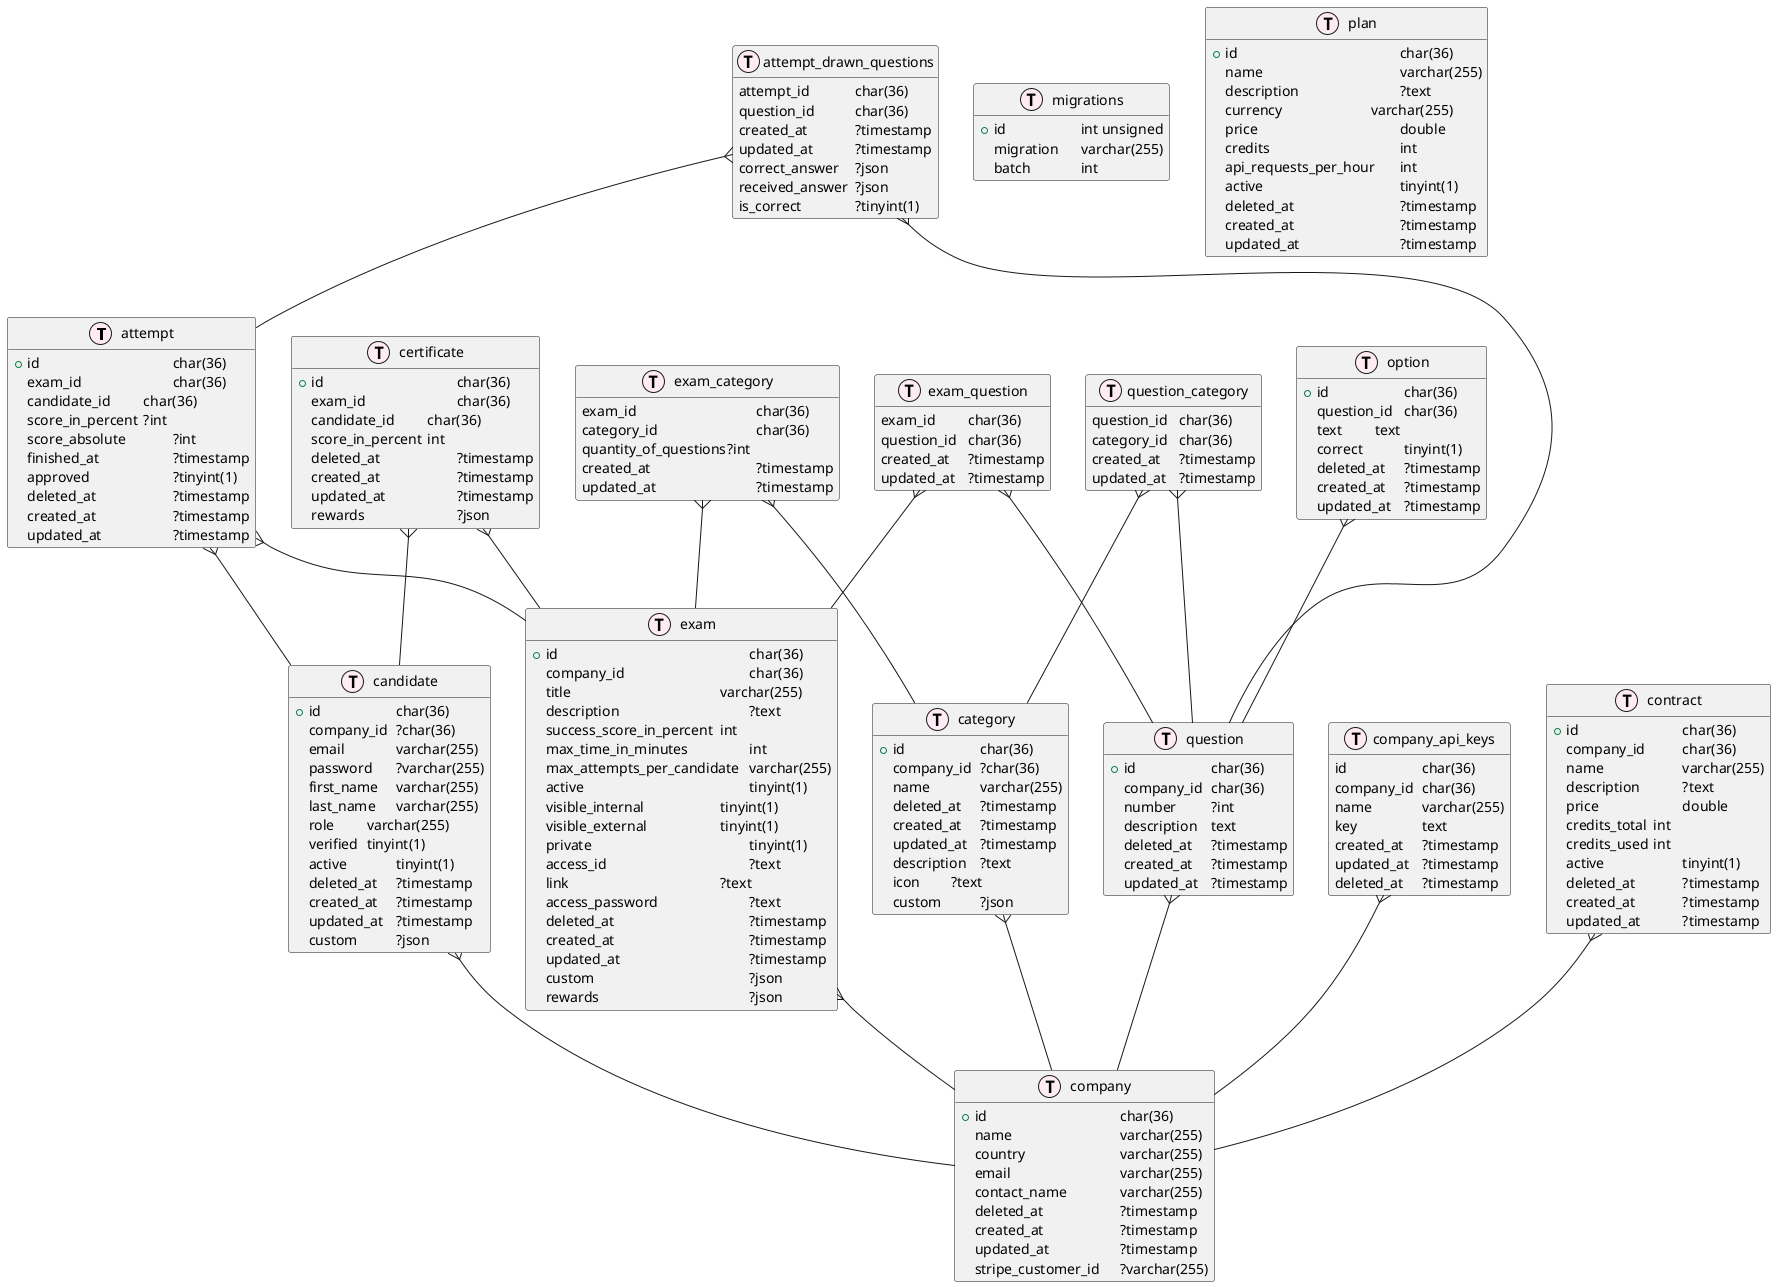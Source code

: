 @startuml

!define table(x) class x << (T,#ffebf3) >>
hide methods
hide stereotypes

table(attempt) {
    {field} +id					char(36)
    {field} exam_id				char(36)
    {field} candidate_id		char(36)
    {field} score_in_percent	?int
    {field} score_absolute		?int
    {field} finished_at			?timestamp
    {field} approved			?tinyint(1)
    {field} deleted_at			?timestamp
    {field} created_at			?timestamp
    {field} updated_at			?timestamp
}
attempt }-- exam
attempt }-- candidate

table(attempt_drawn_questions) {
    {field} attempt_id		char(36)
    {field} question_id		char(36)
    {field} created_at		?timestamp
    {field} updated_at		?timestamp
    {field} correct_answer	?json
    {field} received_answer	?json
    {field} is_correct		?tinyint(1)
}
attempt_drawn_questions }-- attempt
attempt_drawn_questions }-- question


table(candidate) {
    {field} +id			char(36)
    {field} company_id	?char(36)
    {field} email		varchar(255)
    {field} password	?varchar(255)
    {field} first_name	varchar(255)
    {field} last_name	varchar(255)
    {field} role		varchar(255)
    {field} verified	tinyint(1)
    {field} active		tinyint(1)
    {field} deleted_at	?timestamp
    {field} created_at	?timestamp
    {field} updated_at	?timestamp
    {field} custom		?json
}
candidate }-- company

table(category) {
    {field} +id			char(36)
    {field} company_id	?char(36)
    {field} name		varchar(255)
    {field} deleted_at	?timestamp
    {field} created_at	?timestamp
    {field} updated_at	?timestamp
    {field} description	?text
    {field} icon		?text
    {field} custom		?json
}
category }-- company


table(certificate) {
    {field} +id					char(36)
    {field} exam_id				char(36)
    {field} candidate_id		char(36)
    {field} score_in_percent	int
    {field} deleted_at			?timestamp
    {field} created_at			?timestamp
    {field} updated_at			?timestamp
    {field} rewards				?json
}
certificate }-- exam
certificate }-- candidate

table(company) {
    {field} +id					char(36)
    {field} name				varchar(255)
    {field} country				varchar(255)
    {field} email				varchar(255)
    {field} contact_name		varchar(255)
    {field} deleted_at			?timestamp
    {field} created_at			?timestamp
    {field} updated_at			?timestamp
    {field} stripe_customer_id	?varchar(255)
}


table(company_api_keys) {
    {field} id			char(36)
    {field} company_id	char(36)
    {field} name		varchar(255)
    {field} key			text
    {field} created_at	?timestamp
    {field} updated_at	?timestamp
    {field} deleted_at	?timestamp
}
company_api_keys }-- company

table(contract) {
    {field} +id				char(36)
    {field} company_id		char(36)
    {field} name			varchar(255)
    {field} description		?text
    {field} price			double
    {field} credits_total	int
    {field} credits_used	int
    {field} active			tinyint(1)
    {field} deleted_at		?timestamp
    {field} created_at		?timestamp
    {field} updated_at		?timestamp
}
contract }-- company


table(exam) {
    {field} +id							char(36)
    {field} company_id					char(36)
    {field} title						varchar(255)
    {field} description					?text
    {field} success_score_in_percent	int
    {field} max_time_in_minutes			int
    {field} max_attempts_per_candidate	varchar(255)
    {field} active						tinyint(1)
    {field} visible_internal			tinyint(1)
    {field} visible_external			tinyint(1)
    {field} private						tinyint(1)
    {field} access_id					?text
    {field} link						?text
    {field} access_password				?text
    {field} deleted_at					?timestamp
    {field} created_at					?timestamp
    {field} updated_at					?timestamp
    {field} custom						?json
    {field} rewards						?json
}
exam }-- company


table(exam_category) {
    {field} exam_id					char(36)
    {field} category_id				char(36)
    {field} quantity_of_questions	?int
    {field} created_at				?timestamp
    {field} updated_at				?timestamp
}
exam_category }-- exam
exam_category }-- category

table(exam_question) {
    {field} exam_id		char(36)
    {field} question_id	char(36)
    {field} created_at	?timestamp
    {field} updated_at	?timestamp
}
exam_question }-- exam
exam_question }-- question


table(migrations) {
    {field} +id			int unsigned
    {field} migration	varchar(255)
    {field} batch		int
}


table(option) {
    {field} +id			char(36)
    {field} question_id	char(36)
    {field} text		text
    {field} correct		tinyint(1)
    {field} deleted_at	?timestamp
    {field} created_at	?timestamp
    {field} updated_at	?timestamp
}
option }-- question


table(plan) {
    {field} +id						char(36)
    {field} name					varchar(255)
    {field} description				?text
    {field} currency				varchar(255)
    {field} price					double
    {field} credits					int
    {field} api_requests_per_hour	int
    {field} active					tinyint(1)
    {field} deleted_at				?timestamp
    {field} created_at				?timestamp
    {field} updated_at				?timestamp
}


table(question) {
    {field} +id			char(36)
    {field} company_id	char(36)
    {field} number		?int
    {field} description	text
    {field} deleted_at	?timestamp
    {field} created_at	?timestamp
    {field} updated_at	?timestamp
}
question }-- company


table(question_category) {
    {field} question_id	char(36)
    {field} category_id	char(36)
    {field} created_at	?timestamp
    {field} updated_at	?timestamp
}
question_category }-- question
question_category }-- category


@enduml